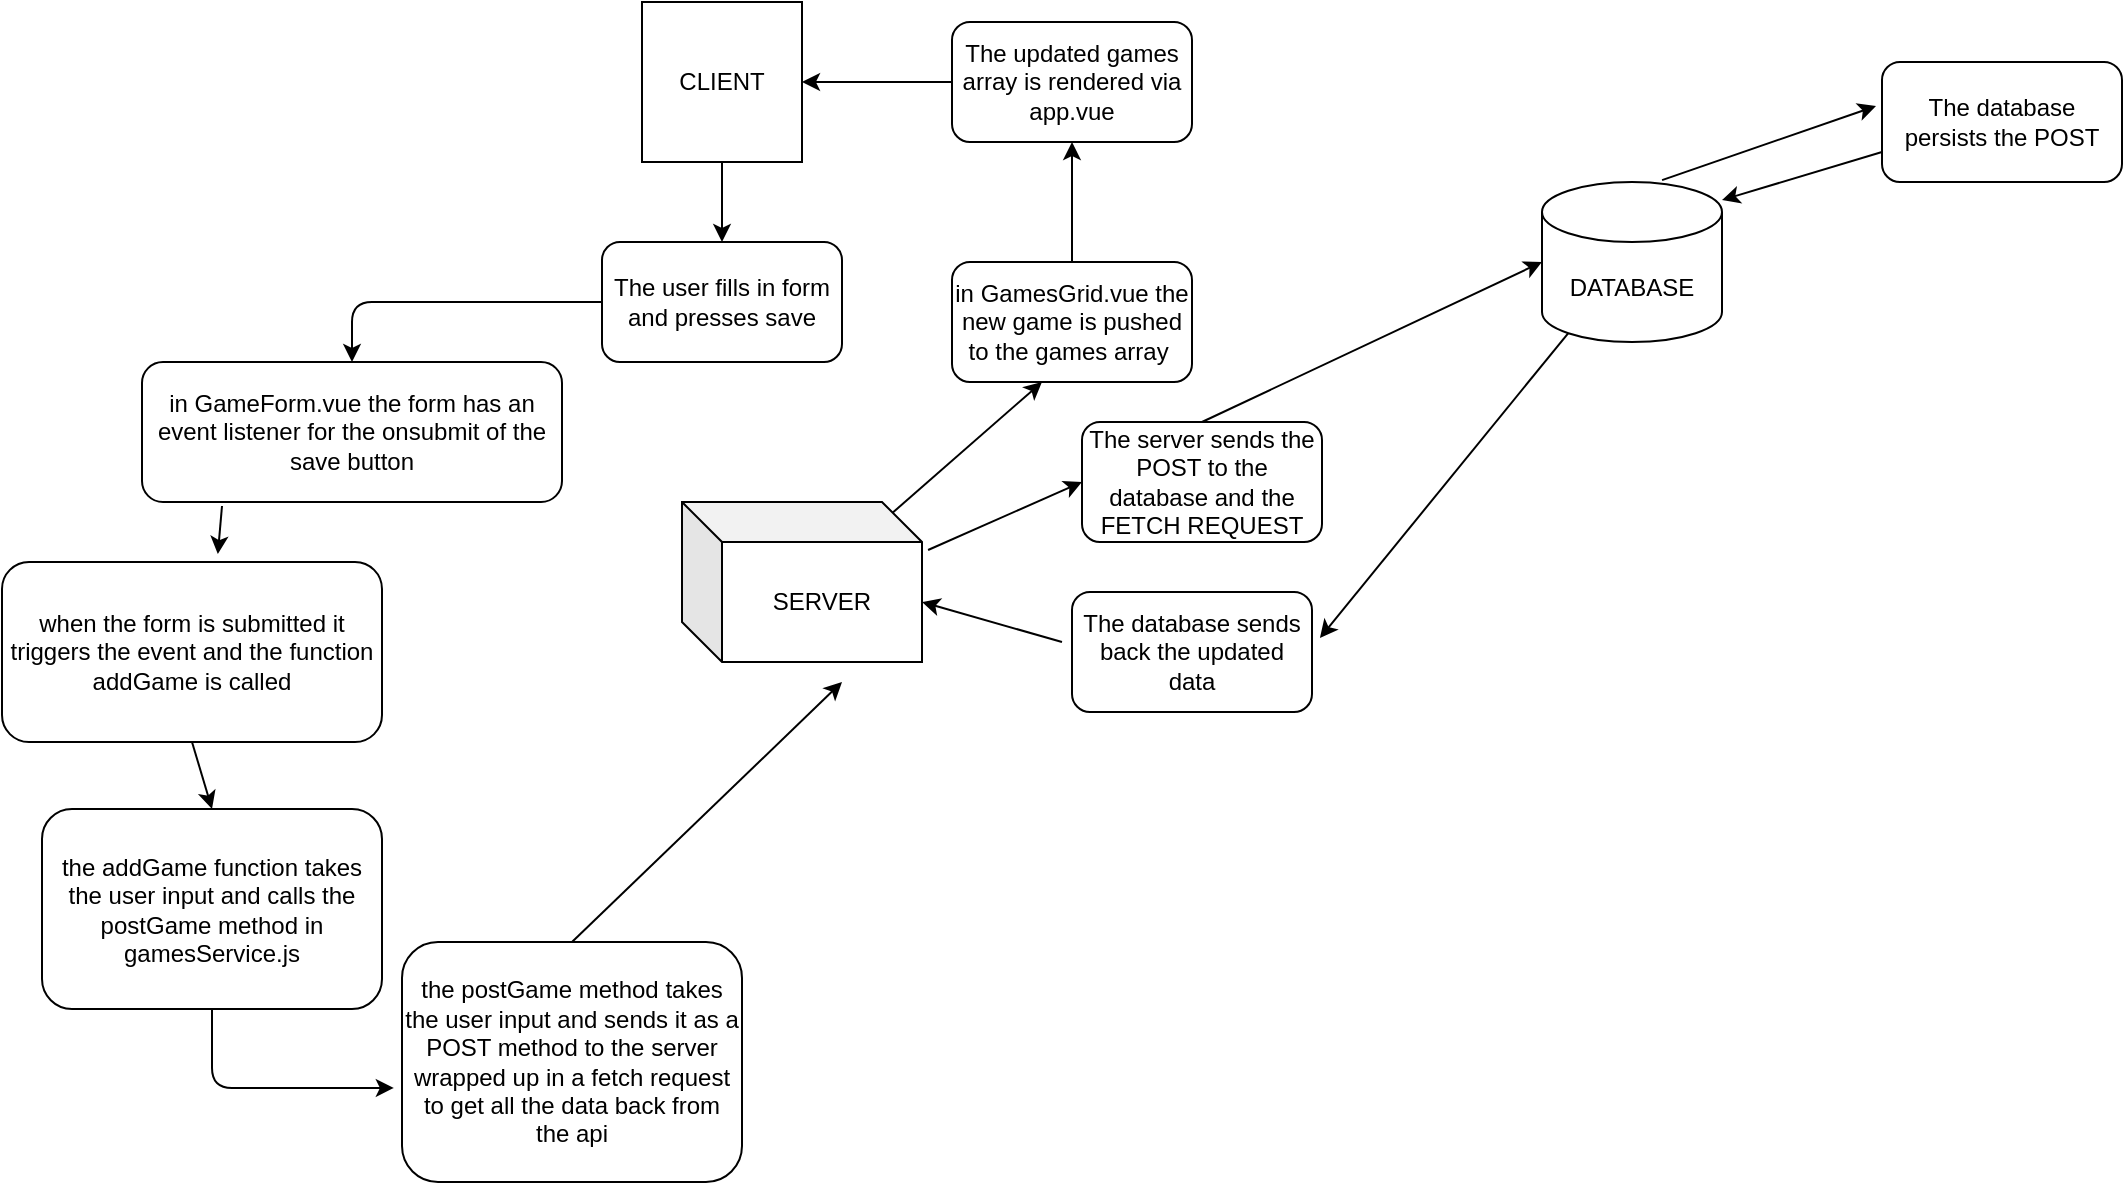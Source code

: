 <mxfile version="13.9.9" type="device"><diagram id="rAs5IoqxcD3V9pLE2_ET" name="Page-1"><mxGraphModel dx="1694" dy="1036" grid="1" gridSize="10" guides="1" tooltips="1" connect="1" arrows="1" fold="1" page="1" pageScale="1" pageWidth="1169" pageHeight="827" math="0" shadow="0"><root><mxCell id="0"/><mxCell id="1" parent="0"/><mxCell id="nOc2_40uQwC4X0Shk8a3-1" value="CLIENT" style="whiteSpace=wrap;html=1;aspect=fixed;" vertex="1" parent="1"><mxGeometry x="370" y="10" width="80" height="80" as="geometry"/></mxCell><mxCell id="nOc2_40uQwC4X0Shk8a3-3" value="The user fills in form and presses save" style="rounded=1;whiteSpace=wrap;html=1;" vertex="1" parent="1"><mxGeometry x="350" y="130" width="120" height="60" as="geometry"/></mxCell><mxCell id="nOc2_40uQwC4X0Shk8a3-4" value="" style="endArrow=classic;html=1;exitX=0.5;exitY=1;exitDx=0;exitDy=0;entryX=0.5;entryY=0;entryDx=0;entryDy=0;" edge="1" parent="1" source="nOc2_40uQwC4X0Shk8a3-1" target="nOc2_40uQwC4X0Shk8a3-3"><mxGeometry width="50" height="50" relative="1" as="geometry"><mxPoint x="560" y="390" as="sourcePoint"/><mxPoint x="610" y="340" as="targetPoint"/></mxGeometry></mxCell><mxCell id="nOc2_40uQwC4X0Shk8a3-5" value="in GameForm.vue the form has an event listener for the onsubmit of the save button" style="rounded=1;whiteSpace=wrap;html=1;" vertex="1" parent="1"><mxGeometry x="120" y="190" width="210" height="70" as="geometry"/></mxCell><mxCell id="nOc2_40uQwC4X0Shk8a3-6" value="when the form is submitted it triggers the event and the function addGame is called" style="rounded=1;whiteSpace=wrap;html=1;" vertex="1" parent="1"><mxGeometry x="50" y="290" width="190" height="90" as="geometry"/></mxCell><mxCell id="nOc2_40uQwC4X0Shk8a3-7" value="" style="endArrow=classic;html=1;exitX=0;exitY=0.5;exitDx=0;exitDy=0;entryX=0.5;entryY=0;entryDx=0;entryDy=0;" edge="1" parent="1" source="nOc2_40uQwC4X0Shk8a3-3" target="nOc2_40uQwC4X0Shk8a3-5"><mxGeometry width="50" height="50" relative="1" as="geometry"><mxPoint x="560" y="330" as="sourcePoint"/><mxPoint x="610" y="280" as="targetPoint"/><Array as="points"><mxPoint x="225" y="160"/></Array></mxGeometry></mxCell><mxCell id="nOc2_40uQwC4X0Shk8a3-8" value="" style="endArrow=classic;html=1;entryX=0.568;entryY=-0.044;entryDx=0;entryDy=0;entryPerimeter=0;" edge="1" parent="1" target="nOc2_40uQwC4X0Shk8a3-6"><mxGeometry width="50" height="50" relative="1" as="geometry"><mxPoint x="160" y="262" as="sourcePoint"/><mxPoint x="610" y="280" as="targetPoint"/></mxGeometry></mxCell><mxCell id="nOc2_40uQwC4X0Shk8a3-9" value="the addGame function takes the user input and calls the postGame method in gamesService.js" style="rounded=1;whiteSpace=wrap;html=1;" vertex="1" parent="1"><mxGeometry x="70" y="413.5" width="170" height="100" as="geometry"/></mxCell><mxCell id="nOc2_40uQwC4X0Shk8a3-10" value="the postGame method takes the user input and sends it as a POST method to the server wrapped up in a fetch request to get all the data back from the api" style="rounded=1;whiteSpace=wrap;html=1;" vertex="1" parent="1"><mxGeometry x="250" y="480" width="170" height="120" as="geometry"/></mxCell><mxCell id="nOc2_40uQwC4X0Shk8a3-11" value="" style="endArrow=classic;html=1;exitX=0.5;exitY=1;exitDx=0;exitDy=0;entryX=0.5;entryY=0;entryDx=0;entryDy=0;" edge="1" parent="1" source="nOc2_40uQwC4X0Shk8a3-6" target="nOc2_40uQwC4X0Shk8a3-9"><mxGeometry width="50" height="50" relative="1" as="geometry"><mxPoint x="560" y="290" as="sourcePoint"/><mxPoint x="610" y="240" as="targetPoint"/></mxGeometry></mxCell><mxCell id="nOc2_40uQwC4X0Shk8a3-13" value="" style="endArrow=classic;html=1;exitX=0.5;exitY=0;exitDx=0;exitDy=0;entryX=0.5;entryY=1;entryDx=0;entryDy=0;" edge="1" parent="1" source="nOc2_40uQwC4X0Shk8a3-10"><mxGeometry width="50" height="50" relative="1" as="geometry"><mxPoint x="560" y="270" as="sourcePoint"/><mxPoint x="470" y="350" as="targetPoint"/><Array as="points"/></mxGeometry></mxCell><mxCell id="nOc2_40uQwC4X0Shk8a3-14" value="DATABASE" style="shape=cylinder3;whiteSpace=wrap;html=1;boundedLbl=1;backgroundOutline=1;size=15;" vertex="1" parent="1"><mxGeometry x="820" y="100" width="90" height="80" as="geometry"/></mxCell><mxCell id="nOc2_40uQwC4X0Shk8a3-15" value="" style="endArrow=classic;html=1;exitX=1.038;exitY=0.175;exitDx=0;exitDy=0;exitPerimeter=0;" edge="1" parent="1"><mxGeometry width="50" height="50" relative="1" as="geometry"><mxPoint x="513.04" y="284" as="sourcePoint"/><mxPoint x="590" y="250" as="targetPoint"/></mxGeometry></mxCell><mxCell id="nOc2_40uQwC4X0Shk8a3-16" value="The server sends the POST to the database and the FETCH REQUEST" style="rounded=1;whiteSpace=wrap;html=1;" vertex="1" parent="1"><mxGeometry x="590" y="220" width="120" height="60" as="geometry"/></mxCell><mxCell id="nOc2_40uQwC4X0Shk8a3-17" value="" style="endArrow=classic;html=1;exitX=0.5;exitY=0;exitDx=0;exitDy=0;entryX=0;entryY=0.5;entryDx=0;entryDy=0;entryPerimeter=0;" edge="1" parent="1" source="nOc2_40uQwC4X0Shk8a3-16" target="nOc2_40uQwC4X0Shk8a3-14"><mxGeometry width="50" height="50" relative="1" as="geometry"><mxPoint x="560" y="250" as="sourcePoint"/><mxPoint x="610" y="200" as="targetPoint"/></mxGeometry></mxCell><mxCell id="nOc2_40uQwC4X0Shk8a3-18" value="The database sends back the updated data" style="rounded=1;whiteSpace=wrap;html=1;" vertex="1" parent="1"><mxGeometry x="585" y="305" width="120" height="60" as="geometry"/></mxCell><mxCell id="nOc2_40uQwC4X0Shk8a3-19" value="" style="endArrow=classic;html=1;exitX=0.145;exitY=1;exitDx=0;exitDy=-4.35;exitPerimeter=0;entryX=1.033;entryY=0.383;entryDx=0;entryDy=0;entryPerimeter=0;" edge="1" parent="1" source="nOc2_40uQwC4X0Shk8a3-14" target="nOc2_40uQwC4X0Shk8a3-18"><mxGeometry width="50" height="50" relative="1" as="geometry"><mxPoint x="560" y="250" as="sourcePoint"/><mxPoint x="580" y="330" as="targetPoint"/></mxGeometry></mxCell><mxCell id="nOc2_40uQwC4X0Shk8a3-20" value="" style="endArrow=classic;html=1;entryX=1;entryY=0.5;entryDx=0;entryDy=0;" edge="1" parent="1"><mxGeometry width="50" height="50" relative="1" as="geometry"><mxPoint x="580" y="330" as="sourcePoint"/><mxPoint x="510" y="310" as="targetPoint"/></mxGeometry></mxCell><mxCell id="nOc2_40uQwC4X0Shk8a3-21" value="The database persists the POST" style="rounded=1;whiteSpace=wrap;html=1;" vertex="1" parent="1"><mxGeometry x="990" y="40" width="120" height="60" as="geometry"/></mxCell><mxCell id="nOc2_40uQwC4X0Shk8a3-22" value="" style="endArrow=classic;html=1;exitX=0.667;exitY=-0.012;exitDx=0;exitDy=0;exitPerimeter=0;entryX=-0.025;entryY=0.367;entryDx=0;entryDy=0;entryPerimeter=0;" edge="1" parent="1" source="nOc2_40uQwC4X0Shk8a3-14" target="nOc2_40uQwC4X0Shk8a3-21"><mxGeometry width="50" height="50" relative="1" as="geometry"><mxPoint x="560" y="230" as="sourcePoint"/><mxPoint x="610" y="180" as="targetPoint"/></mxGeometry></mxCell><mxCell id="nOc2_40uQwC4X0Shk8a3-23" value="" style="endArrow=classic;html=1;exitX=0;exitY=0.75;exitDx=0;exitDy=0;entryX=1;entryY=0.113;entryDx=0;entryDy=0;entryPerimeter=0;" edge="1" parent="1" source="nOc2_40uQwC4X0Shk8a3-21" target="nOc2_40uQwC4X0Shk8a3-14"><mxGeometry width="50" height="50" relative="1" as="geometry"><mxPoint x="560" y="230" as="sourcePoint"/><mxPoint x="610" y="180" as="targetPoint"/></mxGeometry></mxCell><mxCell id="nOc2_40uQwC4X0Shk8a3-24" value="in GamesGrid.vue the new game is pushed to the games array&amp;nbsp;" style="rounded=1;whiteSpace=wrap;html=1;" vertex="1" parent="1"><mxGeometry x="525" y="140" width="120" height="60" as="geometry"/></mxCell><mxCell id="nOc2_40uQwC4X0Shk8a3-25" value="" style="endArrow=classic;html=1;exitX=0.75;exitY=0;exitDx=0;exitDy=0;" edge="1" parent="1"><mxGeometry width="50" height="50" relative="1" as="geometry"><mxPoint x="490" y="270" as="sourcePoint"/><mxPoint x="570" y="200" as="targetPoint"/></mxGeometry></mxCell><mxCell id="nOc2_40uQwC4X0Shk8a3-26" value="" style="endArrow=classic;html=1;exitX=0.5;exitY=1;exitDx=0;exitDy=0;entryX=-0.024;entryY=0.608;entryDx=0;entryDy=0;entryPerimeter=0;" edge="1" parent="1" source="nOc2_40uQwC4X0Shk8a3-9" target="nOc2_40uQwC4X0Shk8a3-10"><mxGeometry width="50" height="50" relative="1" as="geometry"><mxPoint x="560" y="400" as="sourcePoint"/><mxPoint x="610" y="350" as="targetPoint"/><Array as="points"><mxPoint x="155" y="553"/></Array></mxGeometry></mxCell><mxCell id="nOc2_40uQwC4X0Shk8a3-27" value="" style="endArrow=classic;html=1;exitX=0.5;exitY=0;exitDx=0;exitDy=0;" edge="1" parent="1" source="nOc2_40uQwC4X0Shk8a3-24" target="nOc2_40uQwC4X0Shk8a3-28"><mxGeometry width="50" height="50" relative="1" as="geometry"><mxPoint x="560" y="390" as="sourcePoint"/><mxPoint x="610" y="340" as="targetPoint"/></mxGeometry></mxCell><mxCell id="nOc2_40uQwC4X0Shk8a3-28" value="The updated games array is rendered via app.vue" style="rounded=1;whiteSpace=wrap;html=1;" vertex="1" parent="1"><mxGeometry x="525" y="20" width="120" height="60" as="geometry"/></mxCell><mxCell id="nOc2_40uQwC4X0Shk8a3-29" value="" style="endArrow=classic;html=1;exitX=0;exitY=0.5;exitDx=0;exitDy=0;entryX=1;entryY=0.5;entryDx=0;entryDy=0;" edge="1" parent="1" source="nOc2_40uQwC4X0Shk8a3-28" target="nOc2_40uQwC4X0Shk8a3-1"><mxGeometry width="50" height="50" relative="1" as="geometry"><mxPoint x="560" y="370" as="sourcePoint"/><mxPoint x="460" y="90" as="targetPoint"/></mxGeometry></mxCell><mxCell id="nOc2_40uQwC4X0Shk8a3-30" value="SERVER" style="shape=cube;whiteSpace=wrap;html=1;boundedLbl=1;backgroundOutline=1;darkOpacity=0.05;darkOpacity2=0.1;" vertex="1" parent="1"><mxGeometry x="390" y="260" width="120" height="80" as="geometry"/></mxCell></root></mxGraphModel></diagram></mxfile>